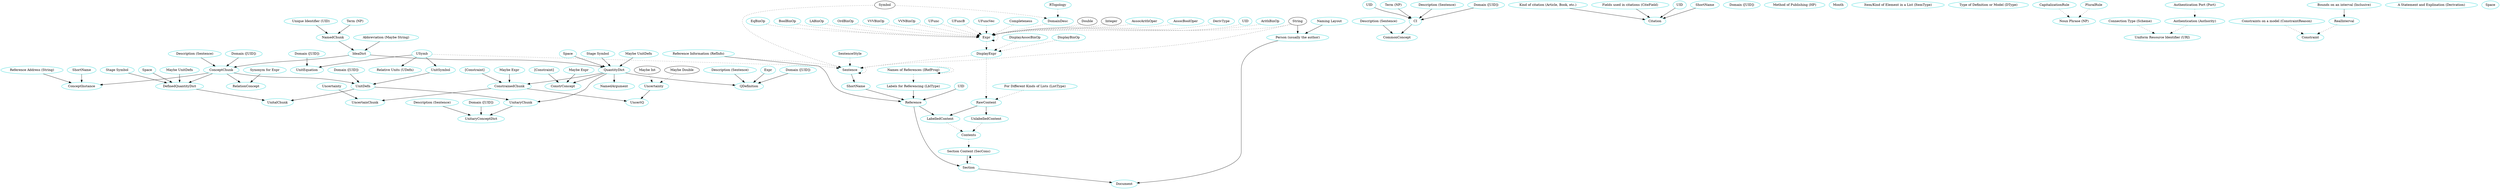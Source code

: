 digraph drasillang {

subgraph conceptchunk {
	/* relationships between independent and dependent components */
	IdeaDict -> ConceptChunk;
    ConceptChunkDesc -> ConceptChunk;
    ConceptChunkDomain -> ConceptChunk;
    
	/* definitions for each type component */
	ConceptChunk 	    [shape=oval, color=cyan3, label="ConceptChunk"];
    ConceptChunkDesc    [shape=oval, color=cyan3, label="Description (Sentence)"];
    ConceptChunkDomain  [shape=oval, color=cyan3, label="Domain ([UID])"];

}

/* dot -Tpng sample.dot -o sample.png */

subgraph commonconcept {
	/* relationships between independent and dependent components */
	CI -> CommonConcept;
    CommonConceptDesc -> CommonConcept;
    
	/* definitions for each type component */
	CommonConcept 	    [shape=oval, color=cyan3, label="CommonConcept"];
    CommonConceptDesc    [shape=oval, color=cyan3, label="Description (Sentence)"];

}

/* dot -Tpng sample.dot -o sample.png */

subgraph conceptinstance {
	/* relationships between independent and dependent components */
	ConceptChunk -> ConceptInstance;
    ConceptInstanceRefAdd -> ConceptInstance;
    ConceptInstanceShortName -> ConceptInstance;
    
	/* definitions for each type component */
	ConceptInstance 	    [shape=oval, color=cyan3, label="ConceptInstance"];
    ConceptInstanceRefAdd   [shape=oval, color=cyan3, label="Reference Address (String)"];
    ConceptInstanceShortName  [shape=oval, color=cyan3, label="ShortName"];

}

/* dot -Tpng sample.dot -o sample.png */

subgraph citation {
	/* relationships between independent and dependent components */
	CitationKind -> Citation;
    CiteField -> Citation;
    CitationUID -> Citation;
    CitationShortName -> Citation;
    
	/* definitions for each type component */
	Citation 	    [shape=oval, color=cyan3, label="Citation"];
    //CiteFields    [shape=oval, color=cyan3, label="CiteFields"];
    CitationUID  [shape=oval, color=cyan3, label="UID"];
    CitationShortName  [shape=oval, color=cyan3, label="ShortName"];

}

/* dot -Tpng sample.dot -o sample.png */

subgraph ci {
	/* relationships between independent and dependent components */
	CIUID -> CI;
    CINP -> CI;
    CIDesc -> CI;
    CIDomain -> CI;
    
	/* definitions for each type component */
	CI 	    [shape=oval, color=cyan3, label="CI"];
    CIUID [shape=oval, color=cyan3, label="UID"];
    CINP [shape=oval, color=cyan3, label="Term (NP)"];
    CIDesc  [shape=oval, color=cyan3, label="Description (Sentence)"];
    CIDomain [shape=oval, color=cyan3, label="Domain ([UID])"];

}

/* dot -Tpng sample.dot -o sample.png */

subgraph constrainedchunk {
	/* relationships between independent and dependent components */
	QuantityDict -> ConstrainedChunk;
    ConstrainedChunkConstraints -> ConstrainedChunk;
    ConstrainedChunkMaybeExpr -> ConstrainedChunk;
    
	/* definitions for each type component */
	ConstrainedChunk 	    [shape=oval, color=cyan3, label="ConstrainedChunk"];
    ConstrainedChunkConstraints    [shape=oval, color=cyan3, label="[Constraint]"];
    ConstrainedChunkMaybeExpr  [shape=oval, color=cyan3, label="Maybe Expr"];

}

/* dot -Tpng sample.dot -o sample.png */

subgraph constrconcept {
	/* relationships between independent and dependent components */
	QuantityDict -> ConstrConcept;
    ConstrConceptConstraints -> ConstrConcept;
    ConstrConceptMaybeExpr -> ConstrConcept;
    
	/* definitions for each type component */
	ConstrConcept 	    [shape=oval, color=cyan3, label="ConstrConcept"];
    ConstrConceptConstraints    [shape=oval, color=cyan3, label="[Constraint]"];
    ConstrConceptMaybeExpr  [shape=oval, color=cyan3, label="Maybe Expr"];

}

/* dot -Tpng sample.dot -o sample.png */


subgraph definedquantitydict {
	/* relationships between independent and dependent components */
	ConceptChunk -> DefinedQuantityDict;
    DefinedQuantityDictStageSymbol -> DefinedQuantityDict;
    DefinedQuantityDictSpace -> DefinedQuantityDict;
    DefinedQuantityDictMaybeUnitDefn -> DefinedQuantityDict;
    
	/* definitions for each type component */
	DefinedQuantityDict 	    [shape=oval, color=cyan3, label="DefinedQuantityDict"];
    DefinedQuantityDictStageSymbol    [shape=oval, color=cyan3, label="Stage Symbol"];
    DefinedQuantityDictSpace  [shape=oval, color=cyan3, label="Space"];
    DefinedQuantityDictMaybeUnitDefn  [shape=oval, color=cyan3, label="Maybe UnitDefn"];

}

/* dot -Tpng sample.dot -o sample.png */
subgraph qdefinition {
	/* relationships between independent and dependent components */
	QuantityDict -> QDefinition;
    QDefinitionDesc -> QDefinition;
    QDefinitionExpr -> QDefinition;
    QDefinitionDomain -> QDefinition;
    
	/* definitions for each type component */
	QDefinition 	    [shape=oval, color=cyan3, label="QDefinition"];
    QDefinitionDesc    [shape=oval, color=cyan3, label="Description (Sentence)"];
    QDefinitionExpr  [shape=oval, color=cyan3, label="Expr"];
    QDefinitionDomain  [shape=oval, color=cyan3, label="Domain ([UID])"];

}

/* dot -Tpng sample.dot -o sample.png */

subgraph namedargument {
	/* relationships between independent and dependent components */
	QuantityDict -> NamedArgument;
    
	/* definitions for each type component */
	NamedArgument 	    [shape=oval, color=cyan3, label="NamedArgument"];

}

/* dot -Tpng sample.dot -o sample.png */
subgraph namedchunk {
	/* relationships between independent and dependent components */
	UID -> NamedChunk;
    NamedChunkNP -> NamedChunk;
    
	/* definitions for each type component */
	NamedChunk 	    [shape=oval, color=cyan3, label="NamedChunk"];
    NamedChunkNP   [shape=oval, color=cyan3, label="Term (NP)"];

}

/* dot -Tpng sample.dot -o sample.png */

subgraph uid {
    
	/* definitions for each type component */
	UID 	    [shape=oval, color=cyan3, label="Unique Identifier (UID)"];
	Domain      [shape=oval, color=cyan3, label="Domain ([UID])"];

}

/* dot -Tpng sample.dot -o sample.png */
subgraph ideadict {
	/* relationships between independent and dependent components */
	NamedChunk -> IdeaDict;
    IdeaDictAbbrev -> IdeaDict;
    
	/* definitions for each type component */
	IdeaDict 	    [shape=oval, color=cyan3, label="IdeaDict"];
    IdeaDictAbbrev  [shape=oval, color=cyan3, label="Abbreviation (Maybe String)"];

}

/* dot -Tpng sample.dot -o sample.png */
subgraph quantitydict {
	/* relationships between independent and dependent components */
	IdeaDict -> QuantityDict;
    QuantityDictSpace -> QuantityDict;
    QuantityDictStageSymbol -> QuantityDict;
    QuantityDictMaybeUnitDefn -> QuantityDict;
    
	/* definitions for each type component */
	QuantityDict 	    [shape=oval, color=cyan3, label="QuantityDict"];
    QuantityDictSpace    [shape=oval, color=cyan3, label="Space"];
    QuantityDictStageSymbol  [shape=oval, color=cyan3, label="Stage Symbol"];
    QuantityDictMaybeUnitDefn  [shape=oval, color=cyan3, label="Maybe UnitDefn"];

}

/* dot -Tpng sample.dot -o sample.png */

subgraph relationconcept {
	/* relationships between independent and dependent components */
	ConceptChunk -> RelationConcept;
    Relation -> RelationConcept;
    
	/* definitions for each type component */
	RelationConcept 	    [shape=oval, color=cyan3, label="RelationConcept"];
    Relation               [shape=oval, color=cyan3, label="Synonym for Expr"];

}

/* dot -Tpng sample.dot -o sample.png */

subgraph uncertainchunk {
	/* relationships between independent and dependent components */
	ConstrainedChunk -> UncertainChunk;
    ConstrainedChunkUncertainty -> UncertainChunk;
    
	/* definitions for each type component */
	UncertainChunk 	    [shape=oval, color=cyan3, label="UncertainChunk"];
    ConstrainedChunkUncertainty    [shape=oval, color=cyan3, label="Uncertainty"];

}

/* dot -Tpng sample.dot -o sample.png */
subgraph uncertq {
	/* relationships between independent and dependent components */
	ConstrainedChunk -> UncertQ;
    Uncertainty -> UncertQ;
    
	/* definitions for each type component */
	UncertQ 	    [shape=oval, color=cyan3, label="UncertQ"];

}

/* dot -Tpng sample.dot -o sample.png */

subgraph unitdefn {
	/* relationships between independent and dependent components */
	ConceptChunk -> UnitDefn;
    UnitSymbol -> UnitDefn;
    UnitDefnDomain -> UnitDefn;
    
	/* definitions for each type component */
	UnitDefn 	    [shape=oval, color=cyan3, label="UnitDefn"];
    UnitDefnDomain  [shape=oval, color=cyan3, label="Domain ([UID])"];

}

/* dot -Tpng sample.dot -o sample.png */

subgraph unitequation {
	/* relationships between independent and dependent components */
	USymb -> UnitEquation;
    UnitEquationDomain -> UnitEquation;
    
	/* definitions for each type component */
	UnitEquation 	    [shape=oval, color=cyan3, label="UnitEquation"];
    UnitEquationDomain    [shape=oval, color=cyan3, label="Domain ([UID])"];

}

/* dot -Tpng sample.dot -o sample.png */

subgraph unitalchunk {
	/* relationships between independent and dependent components */
	DefinedQuantityDict -> UnitalChunk;
    UnitDefn -> UnitalChunk;
    
	/* definitions for each type component */
	UnitalChunk 	    [shape=oval, color=cyan3, label="UnitalChunk"];

}

/* dot -Tpng sample.dot -o sample.png */

subgraph unitarychunk {
	/* relationships between independent and dependent components */
	QuantityDict -> UnitaryChunk;
    UnitDefn -> UnitaryChunk;
    
	/* definitions for each type component */
	UnitaryChunk 	    [shape=oval, color=cyan3, label="UnitaryChunk"];
}

/* dot -Tpng sample.dot -o sample.png */

subgraph unitaryconceptdict {
	/* relationships between independent and dependent components */
	UnitaryChunk -> UnitaryConceptDict;
    UnitaryConceptDictDesc -> UnitaryConceptDict;
    UnitaryConceptDictDomain -> UnitaryConceptDict;
    
	/* definitions for each type component */
	UnitaryConceptDict 	    [shape=oval, color=cyan3, label="UnitaryConceptDict"];
    UnitaryConceptDictDesc    [shape=oval, color=cyan3, label="Description (Sentence)"];
    UnitaryConceptDictDomain  [shape=oval, color=cyan3, label="Domain ([UID])"];

}

/* dot -Tpng sample.dot -o sample.png */

subgraph citefield {
	/* definitions for each type component */
	CiteField 	    [shape=oval, color=cyan3, label="Fields used in citations (CiteField)"];

}

/* dot -Tpng sample.dot -o sample.png */

subgraph hp {
    
	/* definitions for each type component */
	HP 	    [shape=oval, color=cyan3, label="Method of Publishing (HP)"];
}

/* dot -Tpng sample.dot -o sample.png */

subgraph citationkind {
	/* definitions for each type component */
	CitationKind 	    [shape=oval, color=cyan3, label="Kind of citation (Article, Book, etc.)"];

}

/* dot -Tpng sample.dot -o sample.png */

subgraph month {
    /* definitions for each type component */
    Month [shape=oval, color=cyan3, label="Month"];
}

/* dot -Tpng sample.dot -o sample.png */

subgraph listtype {
    /* definitions for each type component */
	ListType 	    [shape=oval, color=cyan3, label="For Different Kinds of Lists (ListType)"];
}

/* dot -Tpng sample.dot -o sample.png */

subgraph itemtype {
    /* definitions for each type component */
	ItemType 	    [shape=oval, color=cyan3, label="Item/Kind of Element in a List (ItemType)"];
}

/* dot -Tpng sample.dot -o sample.png */

subgraph contents {

    UnlabelledContent -> Contents [style="dotted"];
    LabelledContent -> Contents [style="dotted"];

    /* definitions for each type component */
	Contents 	    [shape=oval, color=cyan3, label="Contents"];
}

/* dot -Tpng sample.dot -o sample.png */

subgraph dtype {
    /* definitions for each type component */
	DType 	    [shape=oval, color=cyan3, label="Type of Definition or Model (DType)"];
}

/* dot -Tpng sample.dot -o sample.png */

subgraph rawcontent {

    ListType -> RawContent [style="dotted"];
    DisplayExpr -> RawContent [style="dotted"];

    /* definitions for each type component */
	RawContent 	    [shape=oval, color=cyan3, label="RawContent"];
}

/* dot -Tpng sample.dot -o sample.png */

subgraph labelledcontent {

    Reference -> LabelledContent;
    RawContent -> LabelledContent;

    /* definitions for each type component */
	LabelledContent 	    [shape=oval, color=cyan3, label="LabelledContent"];
}

/* dot -Tpng sample.dot -o sample.png */

subgraph unlabelledcontent {

    RawContent -> UnlabelledContent;

    /* definitions for each type component */
	UnlabelledContent 	    [shape=oval, color=cyan3, label="UnlabelledContent"];
}

/* dot -Tpng sample.dot -o sample.png */

subgraph lbltype {

    IRefProg -> LblType [style="dotted"];

    /* definitions for each type component */
	LblType 	    [shape=oval, color=cyan3, label="Labels for Referencing (LblType)"];
}

/* dot -Tpng sample.dot -o sample.png */

subgraph irefprog {

    IRefProg -> IRefProg [style="dotted"];

    /* definitions for each type component */
	IRefProg 	    [shape=oval, color=cyan3, label="Names of References (IRefProg)"];
}

/* dot -Tpng sample.dot -o sample.png */

subgraph capitalizationrule {
    /* definitions for each type component */
	CapitalizationRule 	    [shape=oval, color=cyan3, label="CapitalizationRule"];
}

/* dot -Tpng sample.dot -o sample.png */

subgraph pluralrule {
    /* definitions for each type component */
	PluralRule 	    [shape=oval, color=cyan3, label="PluralRule"];
}

/* dot -Tpng sample.dot -o sample.png */

subgraph np {

    PluralRule -> NP [style="dotted"];
    CapitalizationRule -> NP [style="dotted"];
    
    /* definitions for each type component */
	NP 	    [shape=oval, color=cyan3, label="Noun Phrase (NP)"];
}

/* dot -Tpng sample.dot -o sample.png */

subgraph uri {

    Scheme -> URI [style="dotted"];
    Authority -> URI [style="dotted"];


    /* definitions for each type component */
	URI 	    [shape=oval, color=cyan3, label="Uniform Resource Identifier (URI)"];
}

/* dot -Tpng sample.dot -o sample.png */

subgraph scheme {
    /* definitions for each type component */
	Scheme 	    [shape=oval, color=cyan3, label="Connection Type (Scheme)"];
}

/* dot -Tpng sample.dot -o sample.png */

subgraph authority {

    Port -> Authority [style="dotted"];

    /* definitions for each type component */
	Authority 	    [shape=oval, color=cyan3, label="Authentication (Authority)"];
}

/* dot -Tpng sample.dot -o sample.png */

subgraph port {
    /* definitions for each type component */
	Port 	    [shape=oval, color=cyan3, label="Authentication Port (Port)"];
}

/* dot -Tpng sample.dot -o sample.png */

subgraph uncertainty {

    MaybeInt -> Uncertainty [style="dotted"];
    MaybeDouble -> Uncertainty [style="dotted"];

    /* definitions for each type component */
	Uncertainty 	    [shape=oval, color=cyan3, label="Uncertainty"];
    MaybeInt 	    [shape=oval, color=black, label="Maybe Int"];
    MaybeDouble 	    [shape=oval, color=black, label="Maybe Double"];
}

/* dot -Tpng sample.dot -o sample.png */

subgraph constraintreason {
    /* definitions for each type component */
	ConstraintReason 	    [shape=oval, color=cyan3, label="Constraints on a model (ConstraintReason)"];
}

/* dot -Tpng sample.dot -o sample.png */

subgraph constraint {

    RealInterval -> Constraint [style="dotted"];
    ConstraintReason -> Constraint [style="dotted"];

    /* definitions for each type component */
	Constraint 	    [shape=oval, color=cyan3, label="Constraint"];
}

/* dot -Tpng sample.dot -o sample.png */

subgraph derivation {
    /* definitions for each type component */
	Derivation 	    [shape=oval, color=cyan3, label="A Statement and Explination (Derivation)"];
}

/* dot -Tpng sample.dot -o sample.png */

subgraph displaybinop {
    /* definitions for each type component */
	DisplayBinOp 	    [shape=oval, color=cyan3, label="DisplayBinOp"];
}

/* dot -Tpng sample.dot -o sample.png */

subgraph displayassocbinop {
    /* definitions for each type component */
	DisplayAssocBinOp 	    [shape=oval, color=cyan3, label="DisplayAssocBinOp"];
}

/* dot -Tpng sample.dot -o sample.png */

subgraph displayexpr {

    Expr -> DisplayExpr [style="dotted"];
    DisplayBinOp -> DisplayExpr [style="dotted"];
    DisplayAssocBinOp -> DisplayExpr [style="dotted"];

    /* definitions for each type component */
	DisplayExpr 	    [shape=oval, color=cyan3, label="DisplayExpr"];
}

/* dot -Tpng sample.dot -o sample.png */

subgraph expr {
    Double -> Expr [style="dotted"];
    Integer -> Expr [style="dotted"];
    String -> Expr [style="dotted"];
    Expr -> Expr [style="dotted"];
    AssocArithOper  -> Expr [style="dotted"];
    AssocBoolOper  -> Expr [style="dotted"];
    DerivType -> Expr [style="dotted"];
    ExprUID -> Expr [style="dotted"];
    ArithBinOp -> Expr [style="dotted"];
    EqBinOp -> Expr [style="dotted"];
    BoolBinOp -> Expr [style="dotted"];
    LABinOp  -> Expr [style="dotted"];
    OrdBinOp  -> Expr [style="dotted"];
    VVVBinOp -> Expr [style="dotted"];
    VVNBinOp  -> Expr [style="dotted"];
    UFunc  -> Expr [style="dotted"];
    UFuncB -> Expr [style="dotted"];
    UFuncVec  -> Expr [style="dotted"];
    Completeness  -> Expr [style="dotted"];
    DomainDesc -> Expr [style="dotted"];


    /* definitions for each type component */
	Expr 	    [shape=oval, color=cyan3, label="Expr"];
    ArithBinOp 	    [shape=oval, color=cyan3, label="ArithBinOp"];
    EqBinOp 	    [shape=oval, color=cyan3, label="EqBinOp"];
    BoolBinOp 	    [shape=oval, color=cyan3, label="BoolBinOp"];
    LABinOp 	    [shape=oval, color=cyan3, label="LABinOp"];
    OrdBinOp 	    [shape=oval, color=cyan3, label="OrdBinOp"];
    VVVBinOp 	    [shape=oval, color=cyan3, label="VVVBinOp"];
    VVNBinOp 	    [shape=oval, color=cyan3, label="VVNBinOp"];
    AssocArithOper 	    [shape=oval, color=cyan3, label="AssocArithOper"];
    AssocBoolOper 	    [shape=oval, color=cyan3, label="AssocBoolOper"];
    UFunc 	    [shape=oval, color=cyan3, label="UFunc"];
    UFuncB 	    [shape=oval, color=cyan3, label="UFuncB"];
    UFuncVec 	    [shape=oval, color=cyan3, label="UFuncVec"];
    Completeness 	    [shape=oval, color=cyan3, label="Completeness"];
    DerivType 	    [shape=oval, color=cyan3, label="DerivType"];
    ExprUID     [shape=oval, color=cyan3, label="UID"];
}

/* dot -Tpng sample.dot -o sample.png */

subgraph seccons {

    Section -> SecCons [style="dotted"];
    Contents -> SecCons [style="dotted"];

    /* definitions for each type component */
	SecCons 	    [shape=oval, color=cyan3, label="Section Content (SecCons)"];
}

/* dot -Tpng sample.dot -o sample.png */

subgraph section {
    
    Reference -> Section;
    SecCons -> Section;

    /* definitions for each type component */
	Section 	    [shape=oval, color=cyan3, label="Section"];
}

/* dot -Tpng sample.dot -o sample.png */

subgraph document {

    Section -> Document;
    Person -> Document;

    /* definitions for each type component */
	Document 	    [shape=oval, color=cyan3, label="Document"];
}

/* dot -Tpng sample.dot -o sample.png */

subgraph person {

    String -> Person;
    Conv -> Person;

    /* definitions for each type component */
	Person 	    [shape=oval, color=cyan3, label="Person (usually the author)"];
    Conv [shape=oval, color=cyan3, label="Naming Layout"];
}

/* dot -Tpng sample.dot -o sample.png */

subgraph refinfo {
    /* definitions for each type component */
	RefInfo 	    [shape=oval, color=cyan3, label="Reference Information (RefInfo)"];
}

/* dot -Tpng sample.dot -o sample.png */

subgraph reference {

    ReferenceUID -> Reference;
    LblType -> Reference;
    ShortName -> Reference;
    RefInfo -> Reference;

    /* definitions for each type component */
	Reference 	    [shape=oval, color=cyan3, label="Reference"];
    ReferenceUID	    [shape=oval, color=cyan3, label="UID"];
}

/* dot -Tpng sample.dot -o sample.png */

subgraph sentence {

    SentenceStyle -> Sentence [style="dotted"];
    USymb -> Sentence [style="dotted"];
    String -> Sentence [style="dotted"];
    Symbol -> Sentence [style="dotted"];
    DisplayExpr -> Sentence [style="dotted"];
    RefInfo -> Sentence [style="dotted"];
    Sentence -> Sentence [style="dotted"];


    /* definitions for each type component */
	Sentence 	    [shape=oval, color=cyan3, label="Sentence"];
	SentenceStyle	    [shape=oval, color=cyan3, label="SentenceStyle"];
}

/* dot -Tpng sample.dot -o sample.png */

subgraph shortname {

    Sentence -> ShortName;
    
    /* definitions for each type component */
	ShortName 	    [shape=oval, color=cyan3, label="ShortName"];
}

/* dot -Tpng sample.dot -o sample.png */

subgraph space {
    /* definitions for each type component */
	Space 	    [shape=oval, color=cyan3, label="Space"];
}

/* dot -Tpng sample.dot -o sample.png */

subgraph domaindesc {

    Symbol -> DomainDesc [style="dotted"];
    RTopology -> DomainDesc [style="dotted"];


    /* definitions for each type component */
	DomainDesc 	    [shape=oval, color=cyan3, label="DomainDesc"];
    RTopology 	    [shape=oval, color=cyan3, label="RTopology"];
}

/* dot -Tpng sample.dot -o sample.png */

subgraph realinterval {

    Inclusive -> RealInterval;

    /* definitions for each type component */
	RealInterval 	    [shape=oval, color=cyan3, label="RealInterval"];
    Inclusive 	    [shape=oval, color=cyan3, label="Bounds on an interval (Inclusive)"];
}

/* dot -Tpng sample.dot -o sample.png */

subgraph unitsymbol {

    USymb -> UDefn;
    USymb -> UnitSymbol;
    /* definitions for each type component */
	UDefn 	    [shape=oval, color=cyan3, label="Relative Units (UDefn)"];
    UnitSymbol 	    [shape=oval, color=cyan3, label="UnitSymbol"];
    USymb 	    [shape=oval, color=cyan3, label="USymb"];
}

/* dot -Tpng sample.dot -o sample.png */

}